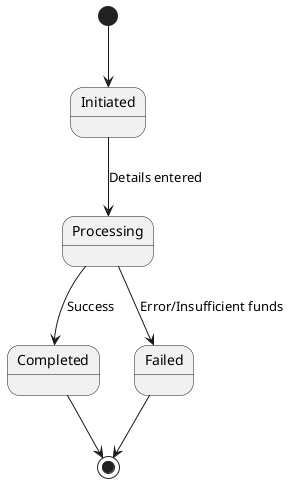 @startuml
' State Chart: Transaction
[*] --> Initiated
Initiated --> Processing : Details entered
Processing --> Completed : Success
Processing --> Failed : Error/Insufficient funds
Completed --> [*]
Failed --> [*]
@enduml
